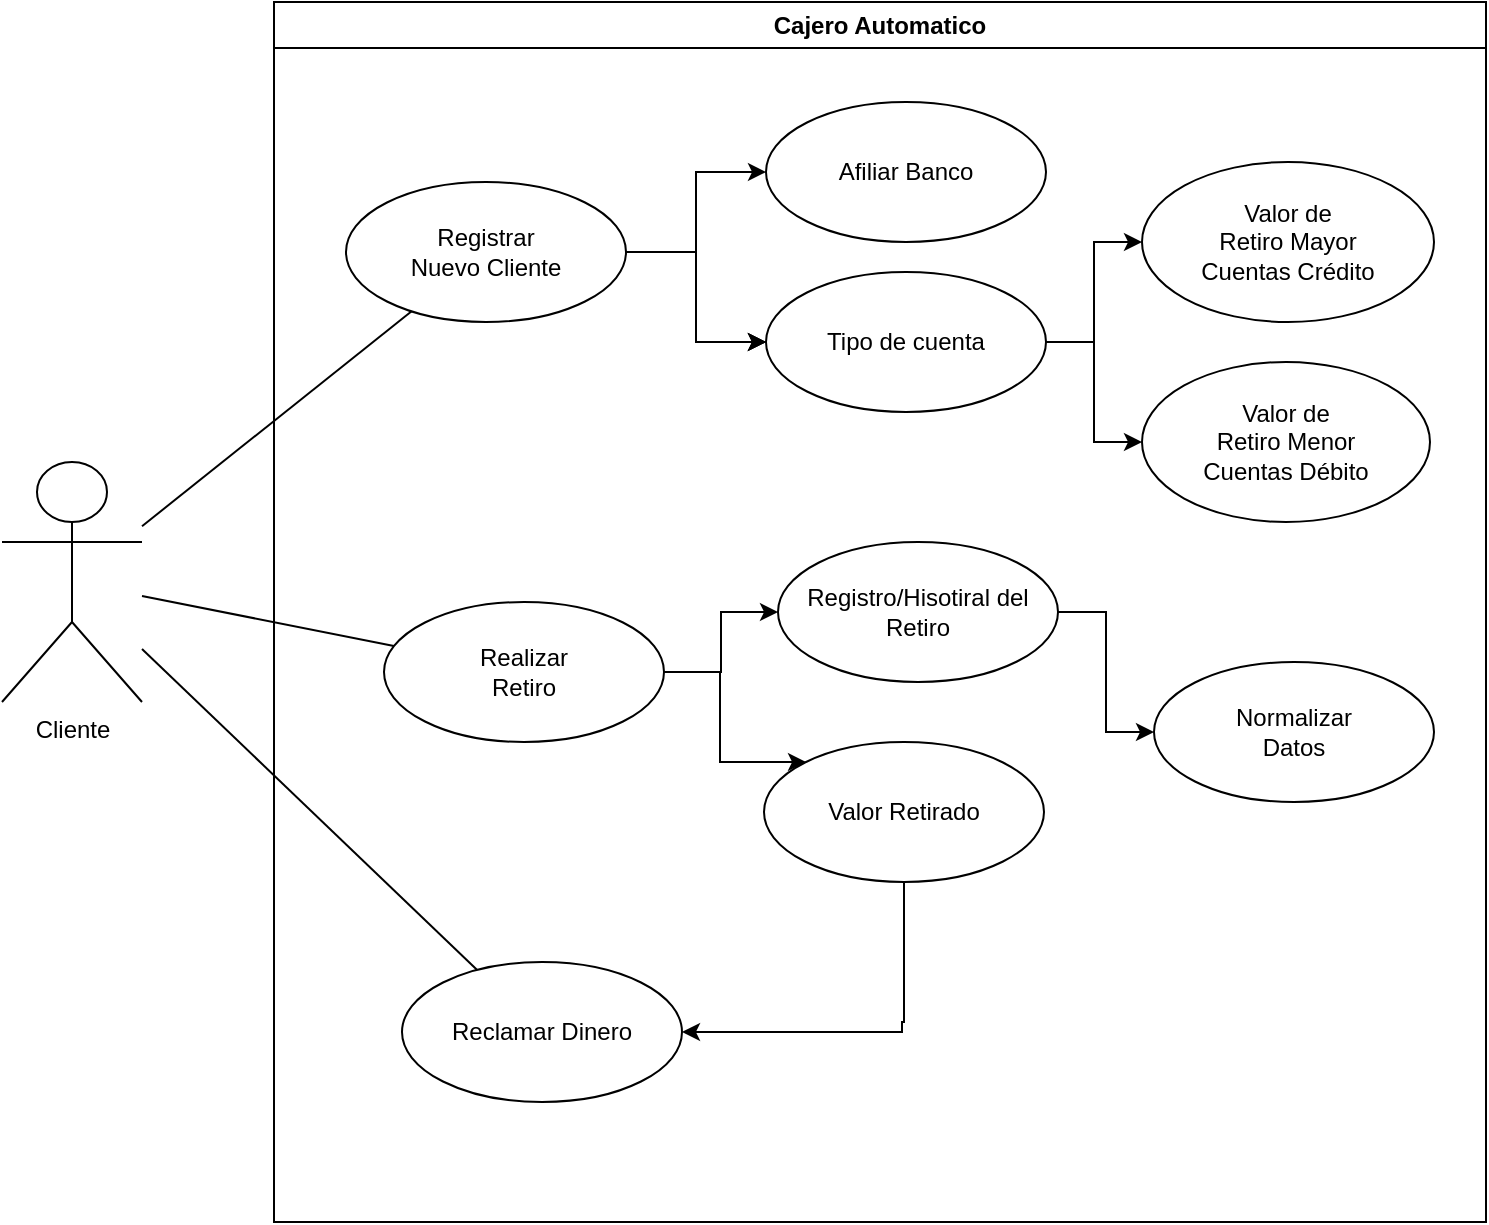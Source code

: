 <mxfile version="21.6.8" type="device">
  <diagram name="Página-1" id="ofO5Jp3yxlq9wey5-_zw">
    <mxGraphModel dx="1434" dy="800" grid="1" gridSize="10" guides="1" tooltips="1" connect="1" arrows="1" fold="1" page="1" pageScale="1" pageWidth="827" pageHeight="1169" math="0" shadow="0">
      <root>
        <mxCell id="0" />
        <mxCell id="1" parent="0" />
        <mxCell id="F3EIu05GfPXslHo8APZc-1" value="Cliente" style="shape=umlActor;verticalLabelPosition=bottom;verticalAlign=top;html=1;outlineConnect=0;" parent="1" vertex="1">
          <mxGeometry x="70" y="260" width="70" height="120" as="geometry" />
        </mxCell>
        <mxCell id="F3EIu05GfPXslHo8APZc-3" value="Cajero Automatico" style="swimlane;whiteSpace=wrap;html=1;" parent="1" vertex="1">
          <mxGeometry x="206" y="30" width="606" height="610" as="geometry" />
        </mxCell>
        <mxCell id="F3EIu05GfPXslHo8APZc-15" value="" style="edgeStyle=orthogonalEdgeStyle;rounded=0;orthogonalLoop=1;jettySize=auto;html=1;" parent="F3EIu05GfPXslHo8APZc-3" source="F3EIu05GfPXslHo8APZc-4" target="F3EIu05GfPXslHo8APZc-14" edge="1">
          <mxGeometry relative="1" as="geometry" />
        </mxCell>
        <mxCell id="F3EIu05GfPXslHo8APZc-17" value="" style="edgeStyle=orthogonalEdgeStyle;rounded=0;orthogonalLoop=1;jettySize=auto;html=1;" parent="F3EIu05GfPXslHo8APZc-3" source="F3EIu05GfPXslHo8APZc-4" target="F3EIu05GfPXslHo8APZc-14" edge="1">
          <mxGeometry relative="1" as="geometry" />
        </mxCell>
        <mxCell id="F3EIu05GfPXslHo8APZc-18" value="" style="edgeStyle=orthogonalEdgeStyle;rounded=0;orthogonalLoop=1;jettySize=auto;html=1;" parent="F3EIu05GfPXslHo8APZc-3" source="F3EIu05GfPXslHo8APZc-4" target="F3EIu05GfPXslHo8APZc-14" edge="1">
          <mxGeometry relative="1" as="geometry" />
        </mxCell>
        <mxCell id="F3EIu05GfPXslHo8APZc-4" value="Registrar&lt;br&gt;Nuevo&amp;nbsp;Cliente" style="ellipse;whiteSpace=wrap;html=1;" parent="F3EIu05GfPXslHo8APZc-3" vertex="1">
          <mxGeometry x="36" y="90" width="140" height="70" as="geometry" />
        </mxCell>
        <mxCell id="F3EIu05GfPXslHo8APZc-13" value="" style="edgeStyle=orthogonalEdgeStyle;rounded=0;orthogonalLoop=1;jettySize=auto;html=1;" parent="F3EIu05GfPXslHo8APZc-3" source="F3EIu05GfPXslHo8APZc-7" target="F3EIu05GfPXslHo8APZc-12" edge="1">
          <mxGeometry relative="1" as="geometry">
            <mxPoint x="195" y="335" as="sourcePoint" />
          </mxGeometry>
        </mxCell>
        <mxCell id="F3EIu05GfPXslHo8APZc-7" value="Realizar&lt;br&gt;Retiro" style="ellipse;whiteSpace=wrap;html=1;" parent="F3EIu05GfPXslHo8APZc-3" vertex="1">
          <mxGeometry x="55" y="300" width="140" height="70" as="geometry" />
        </mxCell>
        <mxCell id="F3EIu05GfPXslHo8APZc-24" value="" style="edgeStyle=orthogonalEdgeStyle;rounded=0;orthogonalLoop=1;jettySize=auto;html=1;" parent="F3EIu05GfPXslHo8APZc-3" source="F3EIu05GfPXslHo8APZc-10" target="F3EIu05GfPXslHo8APZc-23" edge="1">
          <mxGeometry relative="1" as="geometry">
            <Array as="points">
              <mxPoint x="315" y="510" />
              <mxPoint x="314" y="510" />
              <mxPoint x="314" y="515" />
            </Array>
            <mxPoint x="195" y="485" as="targetPoint" />
          </mxGeometry>
        </mxCell>
        <mxCell id="F3EIu05GfPXslHo8APZc-10" value="Valor Retirado" style="ellipse;whiteSpace=wrap;html=1;" parent="F3EIu05GfPXslHo8APZc-3" vertex="1">
          <mxGeometry x="245" y="370" width="140" height="70" as="geometry" />
        </mxCell>
        <mxCell id="F3EIu05GfPXslHo8APZc-11" value="" style="edgeStyle=orthogonalEdgeStyle;rounded=0;orthogonalLoop=1;jettySize=auto;html=1;" parent="F3EIu05GfPXslHo8APZc-3" source="F3EIu05GfPXslHo8APZc-7" target="F3EIu05GfPXslHo8APZc-10" edge="1">
          <mxGeometry relative="1" as="geometry">
            <Array as="points">
              <mxPoint x="223" y="335" />
              <mxPoint x="223" y="380" />
            </Array>
            <mxPoint x="195" y="335" as="sourcePoint" />
          </mxGeometry>
        </mxCell>
        <mxCell id="v0Wq38Ty-qpbp3NZ5MWo-3" value="" style="edgeStyle=orthogonalEdgeStyle;rounded=0;orthogonalLoop=1;jettySize=auto;html=1;" edge="1" parent="F3EIu05GfPXslHo8APZc-3" source="F3EIu05GfPXslHo8APZc-12" target="v0Wq38Ty-qpbp3NZ5MWo-2">
          <mxGeometry relative="1" as="geometry" />
        </mxCell>
        <mxCell id="F3EIu05GfPXslHo8APZc-12" value="Registro/Hisotiral del&lt;br&gt;Retiro" style="ellipse;whiteSpace=wrap;html=1;" parent="F3EIu05GfPXslHo8APZc-3" vertex="1">
          <mxGeometry x="252" y="270" width="140" height="70" as="geometry" />
        </mxCell>
        <mxCell id="v0Wq38Ty-qpbp3NZ5MWo-5" value="" style="edgeStyle=orthogonalEdgeStyle;rounded=0;orthogonalLoop=1;jettySize=auto;html=1;" edge="1" parent="F3EIu05GfPXslHo8APZc-3" source="F3EIu05GfPXslHo8APZc-14" target="v0Wq38Ty-qpbp3NZ5MWo-4">
          <mxGeometry relative="1" as="geometry" />
        </mxCell>
        <mxCell id="v0Wq38Ty-qpbp3NZ5MWo-9" value="" style="edgeStyle=orthogonalEdgeStyle;rounded=0;orthogonalLoop=1;jettySize=auto;html=1;" edge="1" parent="F3EIu05GfPXslHo8APZc-3" source="F3EIu05GfPXslHo8APZc-14" target="v0Wq38Ty-qpbp3NZ5MWo-8">
          <mxGeometry relative="1" as="geometry" />
        </mxCell>
        <mxCell id="F3EIu05GfPXslHo8APZc-14" value="Tipo de cuenta" style="ellipse;whiteSpace=wrap;html=1;" parent="F3EIu05GfPXslHo8APZc-3" vertex="1">
          <mxGeometry x="246" y="135" width="140" height="70" as="geometry" />
        </mxCell>
        <mxCell id="F3EIu05GfPXslHo8APZc-21" value="" style="edgeStyle=orthogonalEdgeStyle;rounded=0;orthogonalLoop=1;jettySize=auto;html=1;" parent="F3EIu05GfPXslHo8APZc-3" source="F3EIu05GfPXslHo8APZc-4" target="F3EIu05GfPXslHo8APZc-22" edge="1">
          <mxGeometry relative="1" as="geometry">
            <mxPoint x="176" y="50" as="sourcePoint" />
          </mxGeometry>
        </mxCell>
        <mxCell id="F3EIu05GfPXslHo8APZc-22" value="Afiliar Banco" style="ellipse;whiteSpace=wrap;html=1;" parent="F3EIu05GfPXslHo8APZc-3" vertex="1">
          <mxGeometry x="246" y="50" width="140" height="70" as="geometry" />
        </mxCell>
        <mxCell id="F3EIu05GfPXslHo8APZc-23" value="Reclamar Dinero" style="ellipse;whiteSpace=wrap;html=1;" parent="F3EIu05GfPXslHo8APZc-3" vertex="1">
          <mxGeometry x="64" y="480" width="140" height="70" as="geometry" />
        </mxCell>
        <mxCell id="v0Wq38Ty-qpbp3NZ5MWo-2" value="Normalizar&lt;br&gt;Datos" style="ellipse;whiteSpace=wrap;html=1;" vertex="1" parent="F3EIu05GfPXslHo8APZc-3">
          <mxGeometry x="440" y="330" width="140" height="70" as="geometry" />
        </mxCell>
        <mxCell id="v0Wq38Ty-qpbp3NZ5MWo-4" value="Valor de&lt;br&gt;Retiro Mayor&lt;br&gt;Cuentas Crédito" style="ellipse;whiteSpace=wrap;html=1;" vertex="1" parent="F3EIu05GfPXslHo8APZc-3">
          <mxGeometry x="434" y="80" width="146" height="80" as="geometry" />
        </mxCell>
        <mxCell id="v0Wq38Ty-qpbp3NZ5MWo-8" value="Valor de&lt;br&gt;Retiro Menor&lt;br&gt;Cuentas Débito" style="ellipse;whiteSpace=wrap;html=1;" vertex="1" parent="F3EIu05GfPXslHo8APZc-3">
          <mxGeometry x="434" y="180" width="144" height="80" as="geometry" />
        </mxCell>
        <mxCell id="F3EIu05GfPXslHo8APZc-8" value="" style="endArrow=none;html=1;rounded=0;" parent="1" source="F3EIu05GfPXslHo8APZc-1" target="F3EIu05GfPXslHo8APZc-7" edge="1">
          <mxGeometry width="50" height="50" relative="1" as="geometry">
            <mxPoint x="150" y="250" as="sourcePoint" />
            <mxPoint x="260" y="315" as="targetPoint" />
          </mxGeometry>
        </mxCell>
        <mxCell id="F3EIu05GfPXslHo8APZc-9" value="" style="endArrow=none;html=1;rounded=0;" parent="1" source="F3EIu05GfPXslHo8APZc-1" target="F3EIu05GfPXslHo8APZc-4" edge="1">
          <mxGeometry width="50" height="50" relative="1" as="geometry">
            <mxPoint x="150" y="230" as="sourcePoint" />
            <mxPoint x="260" y="215" as="targetPoint" />
          </mxGeometry>
        </mxCell>
        <mxCell id="F3EIu05GfPXslHo8APZc-25" value="" style="endArrow=none;html=1;rounded=0;" parent="1" source="F3EIu05GfPXslHo8APZc-1" target="F3EIu05GfPXslHo8APZc-23" edge="1">
          <mxGeometry width="50" height="50" relative="1" as="geometry">
            <mxPoint x="180" y="410" as="sourcePoint" />
            <mxPoint x="230" y="360" as="targetPoint" />
          </mxGeometry>
        </mxCell>
      </root>
    </mxGraphModel>
  </diagram>
</mxfile>
